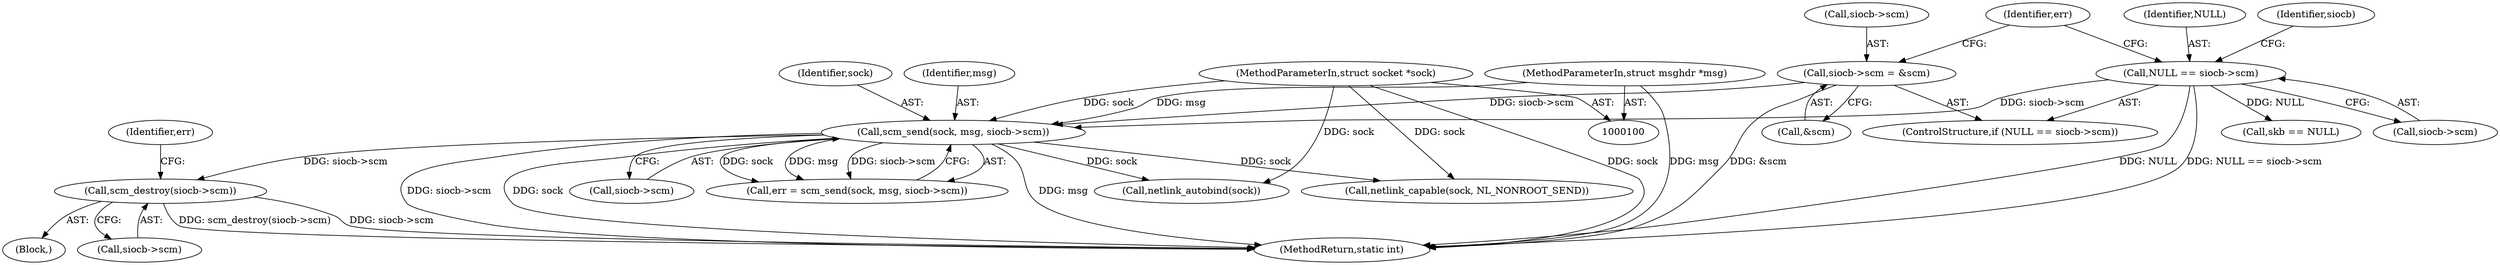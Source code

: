 digraph "0_linux_e0e3cea46d31d23dc40df0a49a7a2c04fe8edfea@pointer" {
"1000338" [label="(Call,scm_destroy(siocb->scm))"];
"1000156" [label="(Call,scm_send(sock, msg, siocb->scm))"];
"1000102" [label="(MethodParameterIn,struct socket *sock)"];
"1000103" [label="(MethodParameterIn,struct msghdr *msg)"];
"1000148" [label="(Call,siocb->scm = &scm)"];
"1000143" [label="(Call,NULL == siocb->scm)"];
"1000157" [label="(Identifier,sock)"];
"1000343" [label="(Identifier,err)"];
"1000148" [label="(Call,siocb->scm = &scm)"];
"1000158" [label="(Identifier,msg)"];
"1000255" [label="(Call,skb == NULL)"];
"1000145" [label="(Call,siocb->scm)"];
"1000103" [label="(MethodParameterIn,struct msghdr *msg)"];
"1000105" [label="(Block,)"];
"1000150" [label="(Identifier,siocb)"];
"1000156" [label="(Call,scm_send(sock, msg, siocb->scm))"];
"1000102" [label="(MethodParameterIn,struct socket *sock)"];
"1000227" [label="(Call,netlink_autobind(sock))"];
"1000149" [label="(Call,siocb->scm)"];
"1000144" [label="(Identifier,NULL)"];
"1000142" [label="(ControlStructure,if (NULL == siocb->scm))"];
"1000159" [label="(Call,siocb->scm)"];
"1000344" [label="(MethodReturn,static int)"];
"1000338" [label="(Call,scm_destroy(siocb->scm))"];
"1000154" [label="(Call,err = scm_send(sock, msg, siocb->scm))"];
"1000155" [label="(Identifier,err)"];
"1000203" [label="(Call,netlink_capable(sock, NL_NONROOT_SEND))"];
"1000152" [label="(Call,&scm)"];
"1000143" [label="(Call,NULL == siocb->scm)"];
"1000339" [label="(Call,siocb->scm)"];
"1000338" -> "1000105"  [label="AST: "];
"1000338" -> "1000339"  [label="CFG: "];
"1000339" -> "1000338"  [label="AST: "];
"1000343" -> "1000338"  [label="CFG: "];
"1000338" -> "1000344"  [label="DDG: siocb->scm"];
"1000338" -> "1000344"  [label="DDG: scm_destroy(siocb->scm)"];
"1000156" -> "1000338"  [label="DDG: siocb->scm"];
"1000156" -> "1000154"  [label="AST: "];
"1000156" -> "1000159"  [label="CFG: "];
"1000157" -> "1000156"  [label="AST: "];
"1000158" -> "1000156"  [label="AST: "];
"1000159" -> "1000156"  [label="AST: "];
"1000154" -> "1000156"  [label="CFG: "];
"1000156" -> "1000344"  [label="DDG: siocb->scm"];
"1000156" -> "1000344"  [label="DDG: sock"];
"1000156" -> "1000344"  [label="DDG: msg"];
"1000156" -> "1000154"  [label="DDG: sock"];
"1000156" -> "1000154"  [label="DDG: msg"];
"1000156" -> "1000154"  [label="DDG: siocb->scm"];
"1000102" -> "1000156"  [label="DDG: sock"];
"1000103" -> "1000156"  [label="DDG: msg"];
"1000148" -> "1000156"  [label="DDG: siocb->scm"];
"1000143" -> "1000156"  [label="DDG: siocb->scm"];
"1000156" -> "1000203"  [label="DDG: sock"];
"1000156" -> "1000227"  [label="DDG: sock"];
"1000102" -> "1000100"  [label="AST: "];
"1000102" -> "1000344"  [label="DDG: sock"];
"1000102" -> "1000203"  [label="DDG: sock"];
"1000102" -> "1000227"  [label="DDG: sock"];
"1000103" -> "1000100"  [label="AST: "];
"1000103" -> "1000344"  [label="DDG: msg"];
"1000148" -> "1000142"  [label="AST: "];
"1000148" -> "1000152"  [label="CFG: "];
"1000149" -> "1000148"  [label="AST: "];
"1000152" -> "1000148"  [label="AST: "];
"1000155" -> "1000148"  [label="CFG: "];
"1000148" -> "1000344"  [label="DDG: &scm"];
"1000143" -> "1000142"  [label="AST: "];
"1000143" -> "1000145"  [label="CFG: "];
"1000144" -> "1000143"  [label="AST: "];
"1000145" -> "1000143"  [label="AST: "];
"1000150" -> "1000143"  [label="CFG: "];
"1000155" -> "1000143"  [label="CFG: "];
"1000143" -> "1000344"  [label="DDG: NULL"];
"1000143" -> "1000344"  [label="DDG: NULL == siocb->scm"];
"1000143" -> "1000255"  [label="DDG: NULL"];
}
